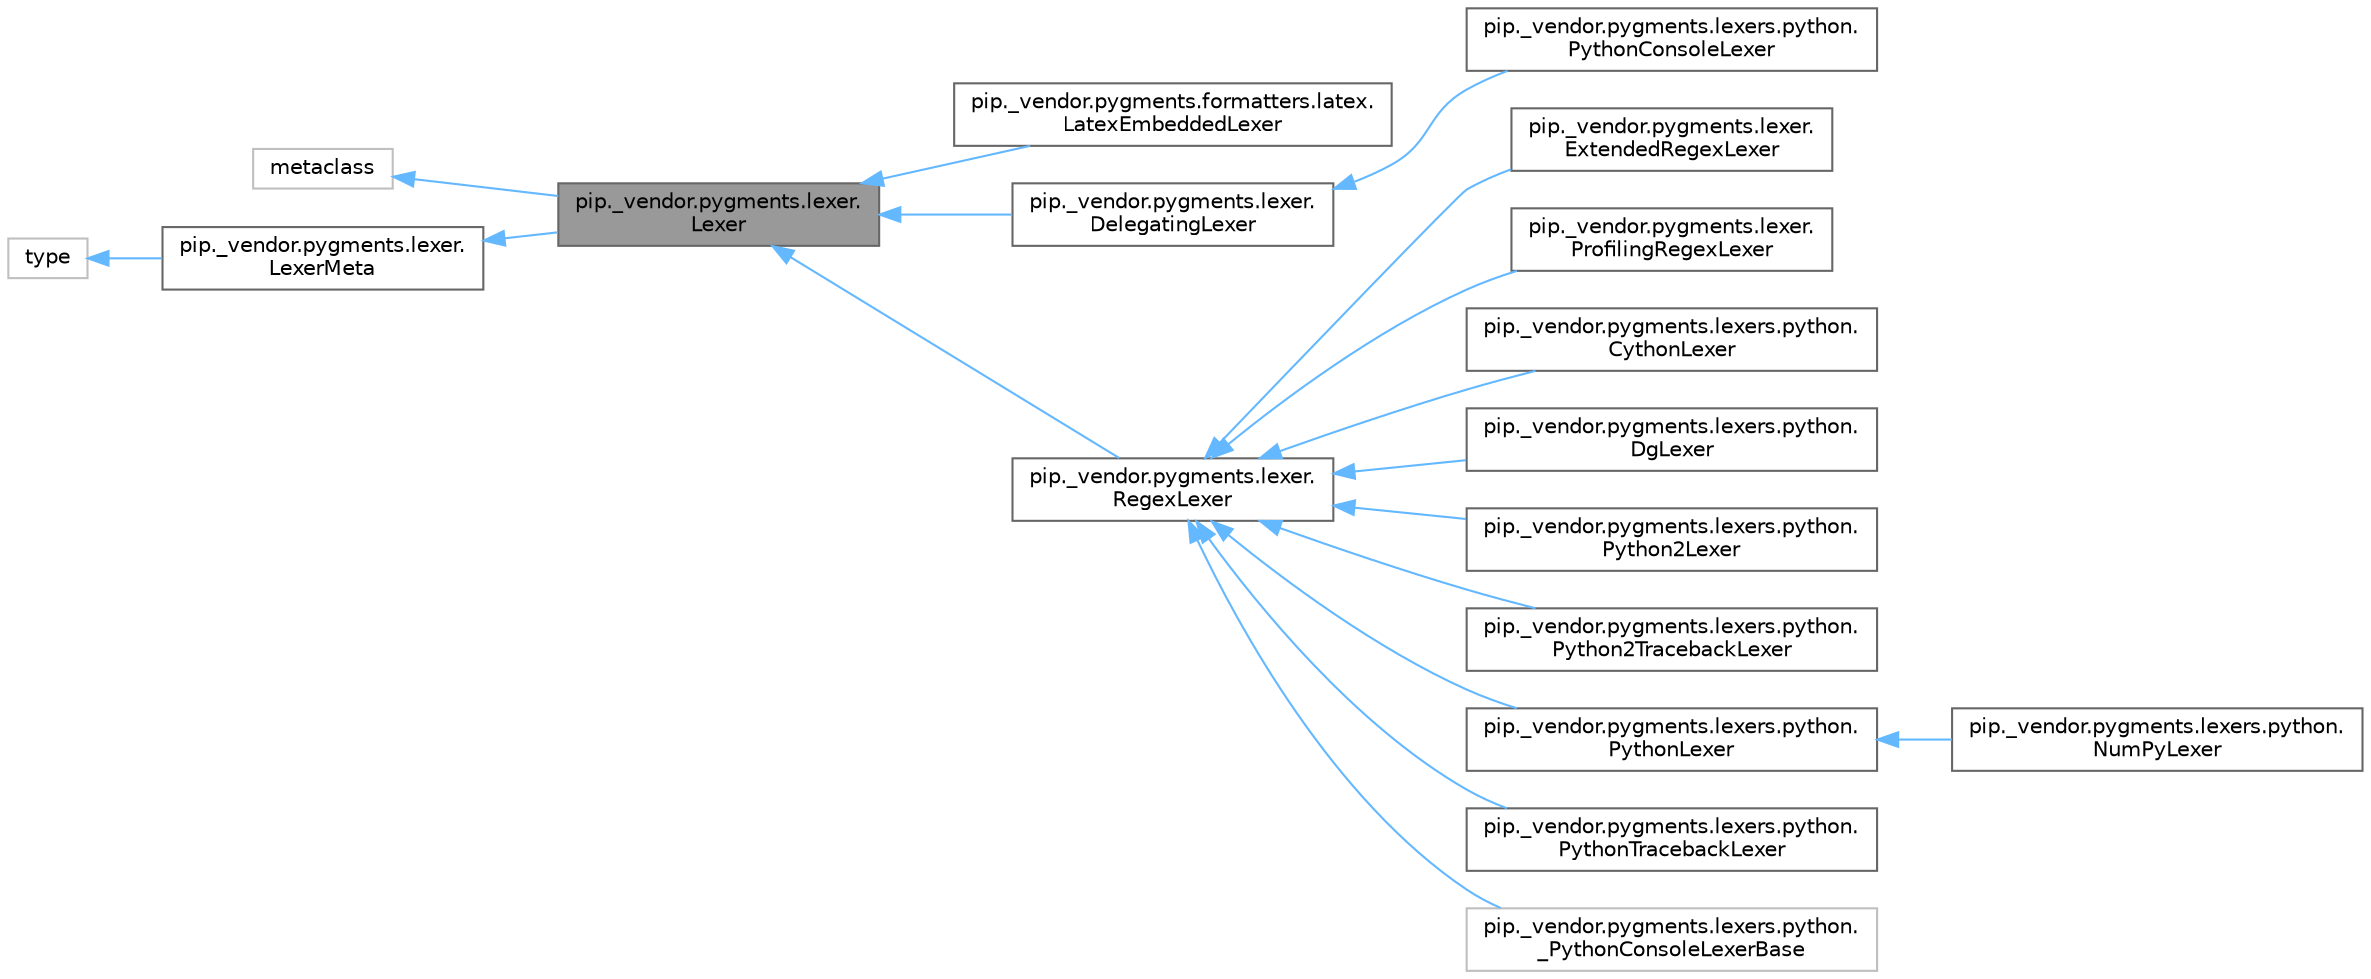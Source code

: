 digraph "pip._vendor.pygments.lexer.Lexer"
{
 // LATEX_PDF_SIZE
  bgcolor="transparent";
  edge [fontname=Helvetica,fontsize=10,labelfontname=Helvetica,labelfontsize=10];
  node [fontname=Helvetica,fontsize=10,shape=box,height=0.2,width=0.4];
  rankdir="LR";
  Node1 [id="Node000001",label="pip._vendor.pygments.lexer.\lLexer",height=0.2,width=0.4,color="gray40", fillcolor="grey60", style="filled", fontcolor="black",tooltip=" "];
  Node2 -> Node1 [id="edge18_Node000001_Node000002",dir="back",color="steelblue1",style="solid",tooltip=" "];
  Node2 [id="Node000002",label="metaclass",height=0.2,width=0.4,color="grey75", fillcolor="white", style="filled",URL="$d1/d9a/classmetaclass.html",tooltip=" "];
  Node3 -> Node1 [id="edge19_Node000001_Node000003",dir="back",color="steelblue1",style="solid",tooltip=" "];
  Node3 [id="Node000003",label="pip._vendor.pygments.lexer.\lLexerMeta",height=0.2,width=0.4,color="gray40", fillcolor="white", style="filled",URL="$d7/d97/classpip_1_1__vendor_1_1pygments_1_1lexer_1_1LexerMeta.html",tooltip=" "];
  Node4 -> Node3 [id="edge20_Node000003_Node000004",dir="back",color="steelblue1",style="solid",tooltip=" "];
  Node4 [id="Node000004",label="type",height=0.2,width=0.4,color="grey75", fillcolor="white", style="filled",tooltip=" "];
  Node1 -> Node5 [id="edge21_Node000001_Node000005",dir="back",color="steelblue1",style="solid",tooltip=" "];
  Node5 [id="Node000005",label="pip._vendor.pygments.formatters.latex.\lLatexEmbeddedLexer",height=0.2,width=0.4,color="gray40", fillcolor="white", style="filled",URL="$d1/df0/classpip_1_1__vendor_1_1pygments_1_1formatters_1_1latex_1_1LatexEmbeddedLexer.html",tooltip=" "];
  Node1 -> Node6 [id="edge22_Node000001_Node000006",dir="back",color="steelblue1",style="solid",tooltip=" "];
  Node6 [id="Node000006",label="pip._vendor.pygments.lexer.\lDelegatingLexer",height=0.2,width=0.4,color="gray40", fillcolor="white", style="filled",URL="$dd/dc3/classpip_1_1__vendor_1_1pygments_1_1lexer_1_1DelegatingLexer.html",tooltip=" "];
  Node6 -> Node7 [id="edge23_Node000006_Node000007",dir="back",color="steelblue1",style="solid",tooltip=" "];
  Node7 [id="Node000007",label="pip._vendor.pygments.lexers.python.\lPythonConsoleLexer",height=0.2,width=0.4,color="gray40", fillcolor="white", style="filled",URL="$da/d03/classpip_1_1__vendor_1_1pygments_1_1lexers_1_1python_1_1PythonConsoleLexer.html",tooltip=" "];
  Node1 -> Node8 [id="edge24_Node000001_Node000008",dir="back",color="steelblue1",style="solid",tooltip=" "];
  Node8 [id="Node000008",label="pip._vendor.pygments.lexer.\lRegexLexer",height=0.2,width=0.4,color="gray40", fillcolor="white", style="filled",URL="$d0/d76/classpip_1_1__vendor_1_1pygments_1_1lexer_1_1RegexLexer.html",tooltip=" "];
  Node8 -> Node9 [id="edge25_Node000008_Node000009",dir="back",color="steelblue1",style="solid",tooltip=" "];
  Node9 [id="Node000009",label="pip._vendor.pygments.lexer.\lExtendedRegexLexer",height=0.2,width=0.4,color="gray40", fillcolor="white", style="filled",URL="$d9/d85/classpip_1_1__vendor_1_1pygments_1_1lexer_1_1ExtendedRegexLexer.html",tooltip=" "];
  Node8 -> Node10 [id="edge26_Node000008_Node000010",dir="back",color="steelblue1",style="solid",tooltip=" "];
  Node10 [id="Node000010",label="pip._vendor.pygments.lexer.\lProfilingRegexLexer",height=0.2,width=0.4,color="gray40", fillcolor="white", style="filled",URL="$df/dad/classpip_1_1__vendor_1_1pygments_1_1lexer_1_1ProfilingRegexLexer.html",tooltip=" "];
  Node8 -> Node11 [id="edge27_Node000008_Node000011",dir="back",color="steelblue1",style="solid",tooltip=" "];
  Node11 [id="Node000011",label="pip._vendor.pygments.lexers.python.\lCythonLexer",height=0.2,width=0.4,color="gray40", fillcolor="white", style="filled",URL="$d8/d17/classpip_1_1__vendor_1_1pygments_1_1lexers_1_1python_1_1CythonLexer.html",tooltip=" "];
  Node8 -> Node12 [id="edge28_Node000008_Node000012",dir="back",color="steelblue1",style="solid",tooltip=" "];
  Node12 [id="Node000012",label="pip._vendor.pygments.lexers.python.\lDgLexer",height=0.2,width=0.4,color="gray40", fillcolor="white", style="filled",URL="$d9/db9/classpip_1_1__vendor_1_1pygments_1_1lexers_1_1python_1_1DgLexer.html",tooltip=" "];
  Node8 -> Node13 [id="edge29_Node000008_Node000013",dir="back",color="steelblue1",style="solid",tooltip=" "];
  Node13 [id="Node000013",label="pip._vendor.pygments.lexers.python.\lPython2Lexer",height=0.2,width=0.4,color="gray40", fillcolor="white", style="filled",URL="$dd/d35/classpip_1_1__vendor_1_1pygments_1_1lexers_1_1python_1_1Python2Lexer.html",tooltip=" "];
  Node8 -> Node14 [id="edge30_Node000008_Node000014",dir="back",color="steelblue1",style="solid",tooltip=" "];
  Node14 [id="Node000014",label="pip._vendor.pygments.lexers.python.\lPython2TracebackLexer",height=0.2,width=0.4,color="gray40", fillcolor="white", style="filled",URL="$d1/d38/classpip_1_1__vendor_1_1pygments_1_1lexers_1_1python_1_1Python2TracebackLexer.html",tooltip=" "];
  Node8 -> Node15 [id="edge31_Node000008_Node000015",dir="back",color="steelblue1",style="solid",tooltip=" "];
  Node15 [id="Node000015",label="pip._vendor.pygments.lexers.python.\lPythonLexer",height=0.2,width=0.4,color="gray40", fillcolor="white", style="filled",URL="$d9/db8/classpip_1_1__vendor_1_1pygments_1_1lexers_1_1python_1_1PythonLexer.html",tooltip=" "];
  Node15 -> Node16 [id="edge32_Node000015_Node000016",dir="back",color="steelblue1",style="solid",tooltip=" "];
  Node16 [id="Node000016",label="pip._vendor.pygments.lexers.python.\lNumPyLexer",height=0.2,width=0.4,color="gray40", fillcolor="white", style="filled",URL="$d9/d97/classpip_1_1__vendor_1_1pygments_1_1lexers_1_1python_1_1NumPyLexer.html",tooltip=" "];
  Node8 -> Node17 [id="edge33_Node000008_Node000017",dir="back",color="steelblue1",style="solid",tooltip=" "];
  Node17 [id="Node000017",label="pip._vendor.pygments.lexers.python.\lPythonTracebackLexer",height=0.2,width=0.4,color="gray40", fillcolor="white", style="filled",URL="$d3/d92/classpip_1_1__vendor_1_1pygments_1_1lexers_1_1python_1_1PythonTracebackLexer.html",tooltip=" "];
  Node8 -> Node18 [id="edge34_Node000008_Node000018",dir="back",color="steelblue1",style="solid",tooltip=" "];
  Node18 [id="Node000018",label="pip._vendor.pygments.lexers.python.\l_PythonConsoleLexerBase",height=0.2,width=0.4,color="grey75", fillcolor="white", style="filled",URL="$db/d36/classpip_1_1__vendor_1_1pygments_1_1lexers_1_1python_1_1__PythonConsoleLexerBase.html",tooltip=" "];
}
